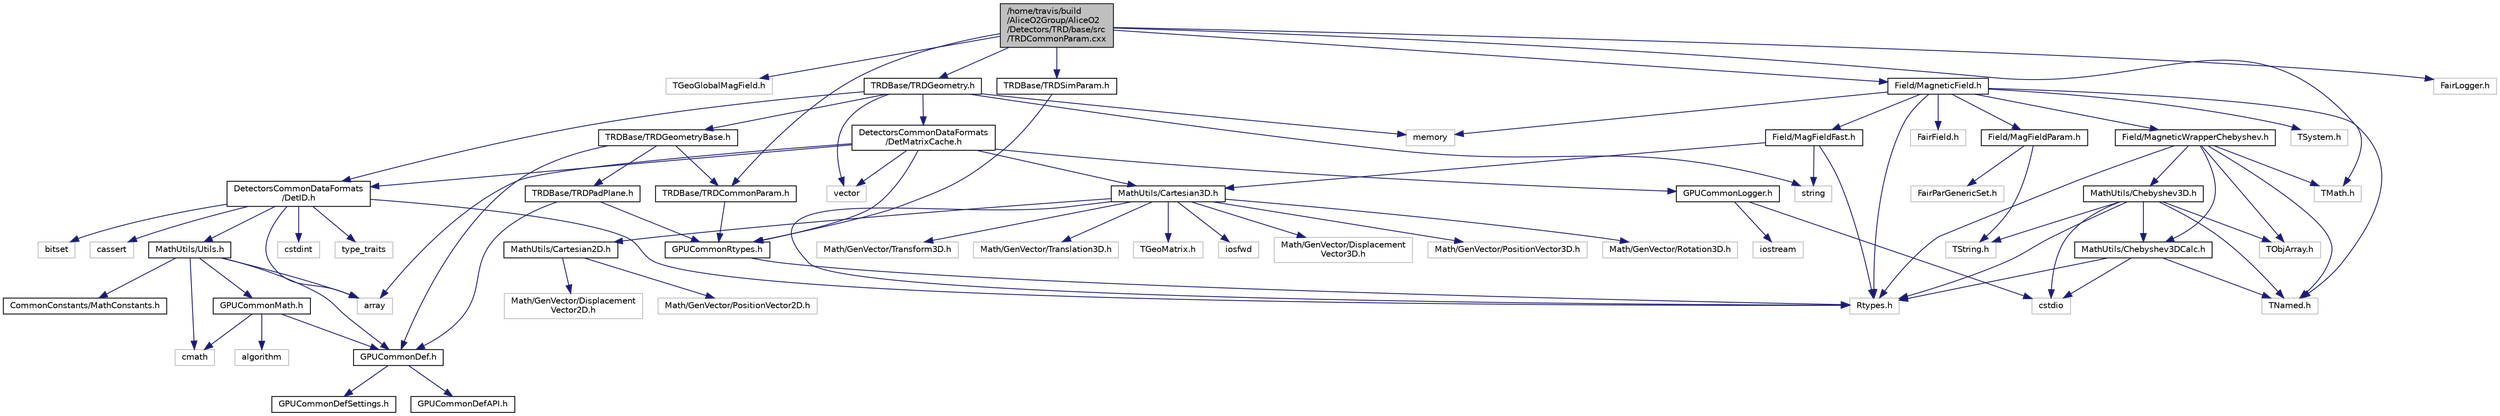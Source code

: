 digraph "/home/travis/build/AliceO2Group/AliceO2/Detectors/TRD/base/src/TRDCommonParam.cxx"
{
 // INTERACTIVE_SVG=YES
  bgcolor="transparent";
  edge [fontname="Helvetica",fontsize="10",labelfontname="Helvetica",labelfontsize="10"];
  node [fontname="Helvetica",fontsize="10",shape=record];
  Node0 [label="/home/travis/build\l/AliceO2Group/AliceO2\l/Detectors/TRD/base/src\l/TRDCommonParam.cxx",height=0.2,width=0.4,color="black", fillcolor="grey75", style="filled", fontcolor="black"];
  Node0 -> Node1 [color="midnightblue",fontsize="10",style="solid",fontname="Helvetica"];
  Node1 [label="TGeoGlobalMagField.h",height=0.2,width=0.4,color="grey75"];
  Node0 -> Node2 [color="midnightblue",fontsize="10",style="solid",fontname="Helvetica"];
  Node2 [label="TMath.h",height=0.2,width=0.4,color="grey75"];
  Node0 -> Node3 [color="midnightblue",fontsize="10",style="solid",fontname="Helvetica"];
  Node3 [label="FairLogger.h",height=0.2,width=0.4,color="grey75"];
  Node0 -> Node4 [color="midnightblue",fontsize="10",style="solid",fontname="Helvetica"];
  Node4 [label="TRDBase/TRDCommonParam.h",height=0.2,width=0.4,color="black",URL="$da/d32/TRDCommonParam_8h.html"];
  Node4 -> Node5 [color="midnightblue",fontsize="10",style="solid",fontname="Helvetica"];
  Node5 [label="GPUCommonRtypes.h",height=0.2,width=0.4,color="black",URL="$d2/d45/GPUCommonRtypes_8h.html"];
  Node5 -> Node6 [color="midnightblue",fontsize="10",style="solid",fontname="Helvetica"];
  Node6 [label="Rtypes.h",height=0.2,width=0.4,color="grey75"];
  Node0 -> Node7 [color="midnightblue",fontsize="10",style="solid",fontname="Helvetica"];
  Node7 [label="TRDBase/TRDGeometry.h",height=0.2,width=0.4,color="black",URL="$dd/d07/TRDGeometry_8h.html"];
  Node7 -> Node8 [color="midnightblue",fontsize="10",style="solid",fontname="Helvetica"];
  Node8 [label="TRDBase/TRDGeometryBase.h",height=0.2,width=0.4,color="black",URL="$d8/dad/TRDGeometryBase_8h.html"];
  Node8 -> Node9 [color="midnightblue",fontsize="10",style="solid",fontname="Helvetica"];
  Node9 [label="GPUCommonDef.h",height=0.2,width=0.4,color="black",URL="$df/d21/GPUCommonDef_8h.html"];
  Node9 -> Node10 [color="midnightblue",fontsize="10",style="solid",fontname="Helvetica"];
  Node10 [label="GPUCommonDefSettings.h",height=0.2,width=0.4,color="black",URL="$d5/d93/GPUCommonDefSettings_8h.html"];
  Node9 -> Node11 [color="midnightblue",fontsize="10",style="solid",fontname="Helvetica"];
  Node11 [label="GPUCommonDefAPI.h",height=0.2,width=0.4,color="black",URL="$da/d5a/GPUCommonDefAPI_8h.html"];
  Node8 -> Node4 [color="midnightblue",fontsize="10",style="solid",fontname="Helvetica"];
  Node8 -> Node12 [color="midnightblue",fontsize="10",style="solid",fontname="Helvetica"];
  Node12 [label="TRDBase/TRDPadPlane.h",height=0.2,width=0.4,color="black",URL="$de/df3/TRDPadPlane_8h.html"];
  Node12 -> Node5 [color="midnightblue",fontsize="10",style="solid",fontname="Helvetica"];
  Node12 -> Node9 [color="midnightblue",fontsize="10",style="solid",fontname="Helvetica"];
  Node7 -> Node13 [color="midnightblue",fontsize="10",style="solid",fontname="Helvetica"];
  Node13 [label="DetectorsCommonDataFormats\l/DetMatrixCache.h",height=0.2,width=0.4,color="black",URL="$d4/d20/DetMatrixCache_8h.html"];
  Node13 -> Node14 [color="midnightblue",fontsize="10",style="solid",fontname="Helvetica"];
  Node14 [label="GPUCommonLogger.h",height=0.2,width=0.4,color="black",URL="$df/d5b/GPUCommonLogger_8h.html"];
  Node14 -> Node15 [color="midnightblue",fontsize="10",style="solid",fontname="Helvetica"];
  Node15 [label="iostream",height=0.2,width=0.4,color="grey75"];
  Node14 -> Node16 [color="midnightblue",fontsize="10",style="solid",fontname="Helvetica"];
  Node16 [label="cstdio",height=0.2,width=0.4,color="grey75"];
  Node13 -> Node5 [color="midnightblue",fontsize="10",style="solid",fontname="Helvetica"];
  Node13 -> Node17 [color="midnightblue",fontsize="10",style="solid",fontname="Helvetica"];
  Node17 [label="array",height=0.2,width=0.4,color="grey75"];
  Node13 -> Node18 [color="midnightblue",fontsize="10",style="solid",fontname="Helvetica"];
  Node18 [label="vector",height=0.2,width=0.4,color="grey75"];
  Node13 -> Node19 [color="midnightblue",fontsize="10",style="solid",fontname="Helvetica"];
  Node19 [label="DetectorsCommonDataFormats\l/DetID.h",height=0.2,width=0.4,color="black",URL="$d6/d31/DetID_8h.html"];
  Node19 -> Node6 [color="midnightblue",fontsize="10",style="solid",fontname="Helvetica"];
  Node19 -> Node17 [color="midnightblue",fontsize="10",style="solid",fontname="Helvetica"];
  Node19 -> Node20 [color="midnightblue",fontsize="10",style="solid",fontname="Helvetica"];
  Node20 [label="bitset",height=0.2,width=0.4,color="grey75"];
  Node19 -> Node21 [color="midnightblue",fontsize="10",style="solid",fontname="Helvetica"];
  Node21 [label="cassert",height=0.2,width=0.4,color="grey75"];
  Node19 -> Node22 [color="midnightblue",fontsize="10",style="solid",fontname="Helvetica"];
  Node22 [label="cstdint",height=0.2,width=0.4,color="grey75"];
  Node19 -> Node23 [color="midnightblue",fontsize="10",style="solid",fontname="Helvetica"];
  Node23 [label="type_traits",height=0.2,width=0.4,color="grey75"];
  Node19 -> Node24 [color="midnightblue",fontsize="10",style="solid",fontname="Helvetica"];
  Node24 [label="MathUtils/Utils.h",height=0.2,width=0.4,color="black",URL="$d9/d52/Common_2MathUtils_2include_2MathUtils_2Utils_8h.html"];
  Node24 -> Node17 [color="midnightblue",fontsize="10",style="solid",fontname="Helvetica"];
  Node24 -> Node25 [color="midnightblue",fontsize="10",style="solid",fontname="Helvetica"];
  Node25 [label="cmath",height=0.2,width=0.4,color="grey75"];
  Node24 -> Node9 [color="midnightblue",fontsize="10",style="solid",fontname="Helvetica"];
  Node24 -> Node26 [color="midnightblue",fontsize="10",style="solid",fontname="Helvetica"];
  Node26 [label="GPUCommonMath.h",height=0.2,width=0.4,color="black",URL="$d6/da2/GPUCommonMath_8h.html"];
  Node26 -> Node9 [color="midnightblue",fontsize="10",style="solid",fontname="Helvetica"];
  Node26 -> Node25 [color="midnightblue",fontsize="10",style="solid",fontname="Helvetica"];
  Node26 -> Node27 [color="midnightblue",fontsize="10",style="solid",fontname="Helvetica"];
  Node27 [label="algorithm",height=0.2,width=0.4,color="grey75"];
  Node24 -> Node28 [color="midnightblue",fontsize="10",style="solid",fontname="Helvetica"];
  Node28 [label="CommonConstants/MathConstants.h",height=0.2,width=0.4,color="black",URL="$d6/d84/MathConstants_8h.html",tooltip="useful math constants "];
  Node13 -> Node29 [color="midnightblue",fontsize="10",style="solid",fontname="Helvetica"];
  Node29 [label="MathUtils/Cartesian3D.h",height=0.2,width=0.4,color="black",URL="$dd/d76/Cartesian3D_8h.html"];
  Node29 -> Node30 [color="midnightblue",fontsize="10",style="solid",fontname="Helvetica"];
  Node30 [label="Math/GenVector/Displacement\lVector3D.h",height=0.2,width=0.4,color="grey75"];
  Node29 -> Node31 [color="midnightblue",fontsize="10",style="solid",fontname="Helvetica"];
  Node31 [label="Math/GenVector/PositionVector3D.h",height=0.2,width=0.4,color="grey75"];
  Node29 -> Node32 [color="midnightblue",fontsize="10",style="solid",fontname="Helvetica"];
  Node32 [label="Math/GenVector/Rotation3D.h",height=0.2,width=0.4,color="grey75"];
  Node29 -> Node33 [color="midnightblue",fontsize="10",style="solid",fontname="Helvetica"];
  Node33 [label="Math/GenVector/Transform3D.h",height=0.2,width=0.4,color="grey75"];
  Node29 -> Node34 [color="midnightblue",fontsize="10",style="solid",fontname="Helvetica"];
  Node34 [label="Math/GenVector/Translation3D.h",height=0.2,width=0.4,color="grey75"];
  Node29 -> Node6 [color="midnightblue",fontsize="10",style="solid",fontname="Helvetica"];
  Node29 -> Node35 [color="midnightblue",fontsize="10",style="solid",fontname="Helvetica"];
  Node35 [label="TGeoMatrix.h",height=0.2,width=0.4,color="grey75"];
  Node29 -> Node36 [color="midnightblue",fontsize="10",style="solid",fontname="Helvetica"];
  Node36 [label="iosfwd",height=0.2,width=0.4,color="grey75"];
  Node29 -> Node37 [color="midnightblue",fontsize="10",style="solid",fontname="Helvetica"];
  Node37 [label="MathUtils/Cartesian2D.h",height=0.2,width=0.4,color="black",URL="$d2/dd0/Cartesian2D_8h.html"];
  Node37 -> Node38 [color="midnightblue",fontsize="10",style="solid",fontname="Helvetica"];
  Node38 [label="Math/GenVector/Displacement\lVector2D.h",height=0.2,width=0.4,color="grey75"];
  Node37 -> Node39 [color="midnightblue",fontsize="10",style="solid",fontname="Helvetica"];
  Node39 [label="Math/GenVector/PositionVector2D.h",height=0.2,width=0.4,color="grey75"];
  Node7 -> Node19 [color="midnightblue",fontsize="10",style="solid",fontname="Helvetica"];
  Node7 -> Node40 [color="midnightblue",fontsize="10",style="solid",fontname="Helvetica"];
  Node40 [label="string",height=0.2,width=0.4,color="grey75"];
  Node7 -> Node18 [color="midnightblue",fontsize="10",style="solid",fontname="Helvetica"];
  Node7 -> Node41 [color="midnightblue",fontsize="10",style="solid",fontname="Helvetica"];
  Node41 [label="memory",height=0.2,width=0.4,color="grey75"];
  Node0 -> Node42 [color="midnightblue",fontsize="10",style="solid",fontname="Helvetica"];
  Node42 [label="TRDBase/TRDSimParam.h",height=0.2,width=0.4,color="black",URL="$d9/df4/TRDSimParam_8h.html"];
  Node42 -> Node5 [color="midnightblue",fontsize="10",style="solid",fontname="Helvetica"];
  Node0 -> Node43 [color="midnightblue",fontsize="10",style="solid",fontname="Helvetica"];
  Node43 [label="Field/MagneticField.h",height=0.2,width=0.4,color="black",URL="$db/d4b/MagneticField_8h.html",tooltip="Definition of the MagF class. "];
  Node43 -> Node44 [color="midnightblue",fontsize="10",style="solid",fontname="Helvetica"];
  Node44 [label="FairField.h",height=0.2,width=0.4,color="grey75"];
  Node43 -> Node45 [color="midnightblue",fontsize="10",style="solid",fontname="Helvetica"];
  Node45 [label="Field/MagFieldParam.h",height=0.2,width=0.4,color="black",URL="$d3/d91/MagFieldParam_8h.html",tooltip="Definition of the MagFieldParam: container for ALICE mag. field parameters. "];
  Node45 -> Node46 [color="midnightblue",fontsize="10",style="solid",fontname="Helvetica"];
  Node46 [label="FairParGenericSet.h",height=0.2,width=0.4,color="grey75"];
  Node45 -> Node47 [color="midnightblue",fontsize="10",style="solid",fontname="Helvetica"];
  Node47 [label="TString.h",height=0.2,width=0.4,color="grey75"];
  Node43 -> Node48 [color="midnightblue",fontsize="10",style="solid",fontname="Helvetica"];
  Node48 [label="Field/MagneticWrapperChebyshev.h",height=0.2,width=0.4,color="black",URL="$dd/dfb/MagneticWrapperChebyshev_8h.html"];
  Node48 -> Node2 [color="midnightblue",fontsize="10",style="solid",fontname="Helvetica"];
  Node48 -> Node49 [color="midnightblue",fontsize="10",style="solid",fontname="Helvetica"];
  Node49 [label="TNamed.h",height=0.2,width=0.4,color="grey75"];
  Node48 -> Node50 [color="midnightblue",fontsize="10",style="solid",fontname="Helvetica"];
  Node50 [label="TObjArray.h",height=0.2,width=0.4,color="grey75"];
  Node48 -> Node51 [color="midnightblue",fontsize="10",style="solid",fontname="Helvetica"];
  Node51 [label="MathUtils/Chebyshev3D.h",height=0.2,width=0.4,color="black",URL="$d8/d64/Chebyshev3D_8h.html"];
  Node51 -> Node49 [color="midnightblue",fontsize="10",style="solid",fontname="Helvetica"];
  Node51 -> Node50 [color="midnightblue",fontsize="10",style="solid",fontname="Helvetica"];
  Node51 -> Node16 [color="midnightblue",fontsize="10",style="solid",fontname="Helvetica"];
  Node51 -> Node52 [color="midnightblue",fontsize="10",style="solid",fontname="Helvetica"];
  Node52 [label="MathUtils/Chebyshev3DCalc.h",height=0.2,width=0.4,color="black",URL="$d4/d08/Chebyshev3DCalc_8h.html"];
  Node52 -> Node49 [color="midnightblue",fontsize="10",style="solid",fontname="Helvetica"];
  Node52 -> Node16 [color="midnightblue",fontsize="10",style="solid",fontname="Helvetica"];
  Node52 -> Node6 [color="midnightblue",fontsize="10",style="solid",fontname="Helvetica"];
  Node51 -> Node6 [color="midnightblue",fontsize="10",style="solid",fontname="Helvetica"];
  Node51 -> Node47 [color="midnightblue",fontsize="10",style="solid",fontname="Helvetica"];
  Node48 -> Node52 [color="midnightblue",fontsize="10",style="solid",fontname="Helvetica"];
  Node48 -> Node6 [color="midnightblue",fontsize="10",style="solid",fontname="Helvetica"];
  Node43 -> Node53 [color="midnightblue",fontsize="10",style="solid",fontname="Helvetica"];
  Node53 [label="Field/MagFieldFast.h",height=0.2,width=0.4,color="black",URL="$da/df4/MagFieldFast_8h.html",tooltip="Definition of the fast magnetic field parametrization MagFieldFast. "];
  Node53 -> Node6 [color="midnightblue",fontsize="10",style="solid",fontname="Helvetica"];
  Node53 -> Node40 [color="midnightblue",fontsize="10",style="solid",fontname="Helvetica"];
  Node53 -> Node29 [color="midnightblue",fontsize="10",style="solid",fontname="Helvetica"];
  Node43 -> Node54 [color="midnightblue",fontsize="10",style="solid",fontname="Helvetica"];
  Node54 [label="TSystem.h",height=0.2,width=0.4,color="grey75"];
  Node43 -> Node6 [color="midnightblue",fontsize="10",style="solid",fontname="Helvetica"];
  Node43 -> Node49 [color="midnightblue",fontsize="10",style="solid",fontname="Helvetica"];
  Node43 -> Node41 [color="midnightblue",fontsize="10",style="solid",fontname="Helvetica"];
}
